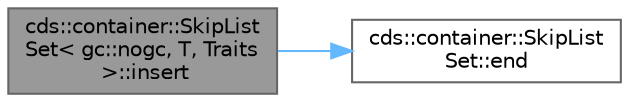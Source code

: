 digraph "cds::container::SkipListSet&lt; gc::nogc, T, Traits &gt;::insert"
{
 // LATEX_PDF_SIZE
  bgcolor="transparent";
  edge [fontname=Helvetica,fontsize=10,labelfontname=Helvetica,labelfontsize=10];
  node [fontname=Helvetica,fontsize=10,shape=box,height=0.2,width=0.4];
  rankdir="LR";
  Node1 [id="Node000001",label="cds::container::SkipList\lSet\< gc::nogc, T, Traits\l \>::insert",height=0.2,width=0.4,color="gray40", fillcolor="grey60", style="filled", fontcolor="black",tooltip="Inserts new node"];
  Node1 -> Node2 [id="edge1_Node000001_Node000002",color="steelblue1",style="solid",tooltip=" "];
  Node2 [id="Node000002",label="cds::container::SkipList\lSet::end",height=0.2,width=0.4,color="grey40", fillcolor="white", style="filled",URL="$classcds_1_1container_1_1_skip_list_set.html#a2a35161588bd79205c81b84919c7722c",tooltip="Returns a forward iterator that addresses the location succeeding the last element in a set."];
}
